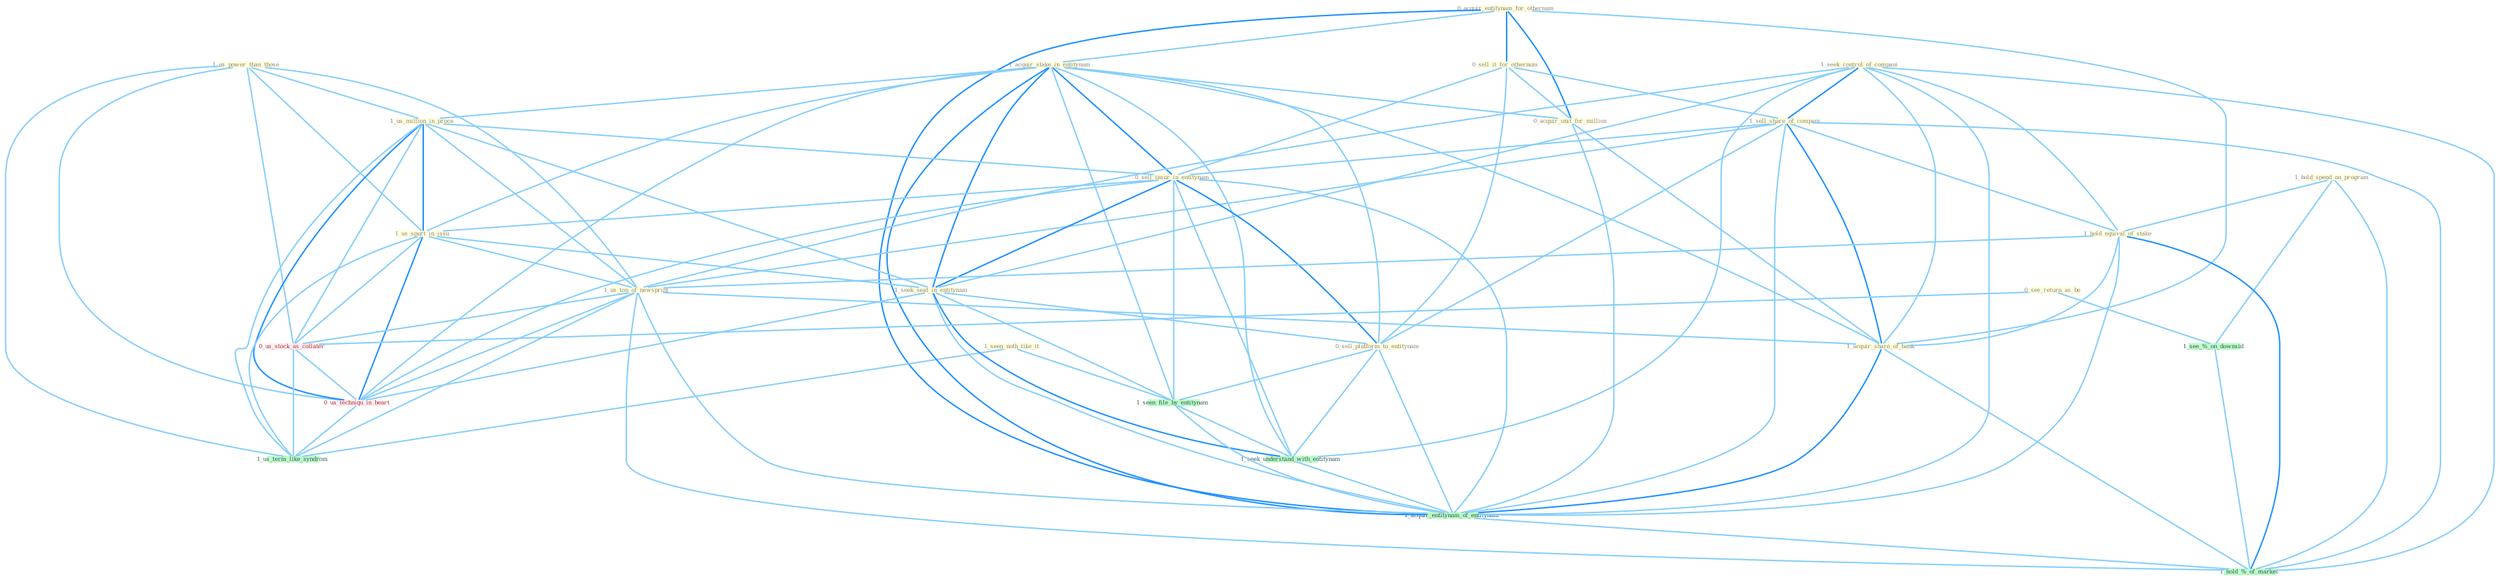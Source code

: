 Graph G{ 
    node
    [shape=polygon,style=filled,width=.5,height=.06,color="#BDFCC9",fixedsize=true,fontsize=4,
    fontcolor="#2f4f4f"];
    {node
    [color="#ffffe0", fontcolor="#8b7d6b"] "0_acquir_entitynam_for_othernum " "0_sell_it_for_othernum " "1_us_power_than_those " "1_hold_spend_on_program " "1_seen_noth_like_it " "1_acquir_stake_in_entitynam " "0_acquir_unit_for_million " "1_us_million_in_proce " "1_seek_control_of_compani " "1_sell_share_of_compani " "0_sell_insur_in_entitynam " "1_hold_equival_of_stake " "1_us_spurt_in_issu " "1_seek_seat_in_entitynam " "0_see_return_as_be " "1_us_ton_of_newsprint " "0_sell_platform_to_entitynam " "1_acquir_share_of_bank "}
{node [color="#fff0f5", fontcolor="#b22222"] "0_us_stock_as_collater " "0_us_techniqu_in_heart "}
edge [color="#B0E2FF"];

	"0_acquir_entitynam_for_othernum " -- "0_sell_it_for_othernum " [w="2", color="#1e90ff" , len=0.8];
	"0_acquir_entitynam_for_othernum " -- "1_acquir_stake_in_entitynam " [w="1", color="#87cefa" ];
	"0_acquir_entitynam_for_othernum " -- "0_acquir_unit_for_million " [w="2", color="#1e90ff" , len=0.8];
	"0_acquir_entitynam_for_othernum " -- "1_acquir_share_of_bank " [w="1", color="#87cefa" ];
	"0_acquir_entitynam_for_othernum " -- "1_acquir_entitynam_of_entitynam " [w="2", color="#1e90ff" , len=0.8];
	"0_sell_it_for_othernum " -- "0_acquir_unit_for_million " [w="1", color="#87cefa" ];
	"0_sell_it_for_othernum " -- "1_sell_share_of_compani " [w="1", color="#87cefa" ];
	"0_sell_it_for_othernum " -- "0_sell_insur_in_entitynam " [w="1", color="#87cefa" ];
	"0_sell_it_for_othernum " -- "0_sell_platform_to_entitynam " [w="1", color="#87cefa" ];
	"1_us_power_than_those " -- "1_us_million_in_proce " [w="1", color="#87cefa" ];
	"1_us_power_than_those " -- "1_us_spurt_in_issu " [w="1", color="#87cefa" ];
	"1_us_power_than_those " -- "1_us_ton_of_newsprint " [w="1", color="#87cefa" ];
	"1_us_power_than_those " -- "0_us_stock_as_collater " [w="1", color="#87cefa" ];
	"1_us_power_than_those " -- "0_us_techniqu_in_heart " [w="1", color="#87cefa" ];
	"1_us_power_than_those " -- "1_us_term_like_syndrom " [w="1", color="#87cefa" ];
	"1_hold_spend_on_program " -- "1_hold_equival_of_stake " [w="1", color="#87cefa" ];
	"1_hold_spend_on_program " -- "1_see_%_on_downsid " [w="1", color="#87cefa" ];
	"1_hold_spend_on_program " -- "1_hold_%_of_market " [w="1", color="#87cefa" ];
	"1_seen_noth_like_it " -- "1_seen_file_by_entitynam " [w="1", color="#87cefa" ];
	"1_seen_noth_like_it " -- "1_us_term_like_syndrom " [w="1", color="#87cefa" ];
	"1_acquir_stake_in_entitynam " -- "0_acquir_unit_for_million " [w="1", color="#87cefa" ];
	"1_acquir_stake_in_entitynam " -- "1_us_million_in_proce " [w="1", color="#87cefa" ];
	"1_acquir_stake_in_entitynam " -- "0_sell_insur_in_entitynam " [w="2", color="#1e90ff" , len=0.8];
	"1_acquir_stake_in_entitynam " -- "1_us_spurt_in_issu " [w="1", color="#87cefa" ];
	"1_acquir_stake_in_entitynam " -- "1_seek_seat_in_entitynam " [w="2", color="#1e90ff" , len=0.8];
	"1_acquir_stake_in_entitynam " -- "0_sell_platform_to_entitynam " [w="1", color="#87cefa" ];
	"1_acquir_stake_in_entitynam " -- "1_acquir_share_of_bank " [w="1", color="#87cefa" ];
	"1_acquir_stake_in_entitynam " -- "1_seen_file_by_entitynam " [w="1", color="#87cefa" ];
	"1_acquir_stake_in_entitynam " -- "1_seek_understand_with_entitynam " [w="1", color="#87cefa" ];
	"1_acquir_stake_in_entitynam " -- "1_acquir_entitynam_of_entitynam " [w="2", color="#1e90ff" , len=0.8];
	"1_acquir_stake_in_entitynam " -- "0_us_techniqu_in_heart " [w="1", color="#87cefa" ];
	"0_acquir_unit_for_million " -- "1_acquir_share_of_bank " [w="1", color="#87cefa" ];
	"0_acquir_unit_for_million " -- "1_acquir_entitynam_of_entitynam " [w="1", color="#87cefa" ];
	"1_us_million_in_proce " -- "0_sell_insur_in_entitynam " [w="1", color="#87cefa" ];
	"1_us_million_in_proce " -- "1_us_spurt_in_issu " [w="2", color="#1e90ff" , len=0.8];
	"1_us_million_in_proce " -- "1_seek_seat_in_entitynam " [w="1", color="#87cefa" ];
	"1_us_million_in_proce " -- "1_us_ton_of_newsprint " [w="1", color="#87cefa" ];
	"1_us_million_in_proce " -- "0_us_stock_as_collater " [w="1", color="#87cefa" ];
	"1_us_million_in_proce " -- "0_us_techniqu_in_heart " [w="2", color="#1e90ff" , len=0.8];
	"1_us_million_in_proce " -- "1_us_term_like_syndrom " [w="1", color="#87cefa" ];
	"1_seek_control_of_compani " -- "1_sell_share_of_compani " [w="2", color="#1e90ff" , len=0.8];
	"1_seek_control_of_compani " -- "1_hold_equival_of_stake " [w="1", color="#87cefa" ];
	"1_seek_control_of_compani " -- "1_seek_seat_in_entitynam " [w="1", color="#87cefa" ];
	"1_seek_control_of_compani " -- "1_us_ton_of_newsprint " [w="1", color="#87cefa" ];
	"1_seek_control_of_compani " -- "1_acquir_share_of_bank " [w="1", color="#87cefa" ];
	"1_seek_control_of_compani " -- "1_seek_understand_with_entitynam " [w="1", color="#87cefa" ];
	"1_seek_control_of_compani " -- "1_acquir_entitynam_of_entitynam " [w="1", color="#87cefa" ];
	"1_seek_control_of_compani " -- "1_hold_%_of_market " [w="1", color="#87cefa" ];
	"1_sell_share_of_compani " -- "0_sell_insur_in_entitynam " [w="1", color="#87cefa" ];
	"1_sell_share_of_compani " -- "1_hold_equival_of_stake " [w="1", color="#87cefa" ];
	"1_sell_share_of_compani " -- "1_us_ton_of_newsprint " [w="1", color="#87cefa" ];
	"1_sell_share_of_compani " -- "0_sell_platform_to_entitynam " [w="1", color="#87cefa" ];
	"1_sell_share_of_compani " -- "1_acquir_share_of_bank " [w="2", color="#1e90ff" , len=0.8];
	"1_sell_share_of_compani " -- "1_acquir_entitynam_of_entitynam " [w="1", color="#87cefa" ];
	"1_sell_share_of_compani " -- "1_hold_%_of_market " [w="1", color="#87cefa" ];
	"0_sell_insur_in_entitynam " -- "1_us_spurt_in_issu " [w="1", color="#87cefa" ];
	"0_sell_insur_in_entitynam " -- "1_seek_seat_in_entitynam " [w="2", color="#1e90ff" , len=0.8];
	"0_sell_insur_in_entitynam " -- "0_sell_platform_to_entitynam " [w="2", color="#1e90ff" , len=0.8];
	"0_sell_insur_in_entitynam " -- "1_seen_file_by_entitynam " [w="1", color="#87cefa" ];
	"0_sell_insur_in_entitynam " -- "1_seek_understand_with_entitynam " [w="1", color="#87cefa" ];
	"0_sell_insur_in_entitynam " -- "1_acquir_entitynam_of_entitynam " [w="1", color="#87cefa" ];
	"0_sell_insur_in_entitynam " -- "0_us_techniqu_in_heart " [w="1", color="#87cefa" ];
	"1_hold_equival_of_stake " -- "1_us_ton_of_newsprint " [w="1", color="#87cefa" ];
	"1_hold_equival_of_stake " -- "1_acquir_share_of_bank " [w="1", color="#87cefa" ];
	"1_hold_equival_of_stake " -- "1_acquir_entitynam_of_entitynam " [w="1", color="#87cefa" ];
	"1_hold_equival_of_stake " -- "1_hold_%_of_market " [w="2", color="#1e90ff" , len=0.8];
	"1_us_spurt_in_issu " -- "1_seek_seat_in_entitynam " [w="1", color="#87cefa" ];
	"1_us_spurt_in_issu " -- "1_us_ton_of_newsprint " [w="1", color="#87cefa" ];
	"1_us_spurt_in_issu " -- "0_us_stock_as_collater " [w="1", color="#87cefa" ];
	"1_us_spurt_in_issu " -- "0_us_techniqu_in_heart " [w="2", color="#1e90ff" , len=0.8];
	"1_us_spurt_in_issu " -- "1_us_term_like_syndrom " [w="1", color="#87cefa" ];
	"1_seek_seat_in_entitynam " -- "0_sell_platform_to_entitynam " [w="1", color="#87cefa" ];
	"1_seek_seat_in_entitynam " -- "1_seen_file_by_entitynam " [w="1", color="#87cefa" ];
	"1_seek_seat_in_entitynam " -- "1_seek_understand_with_entitynam " [w="2", color="#1e90ff" , len=0.8];
	"1_seek_seat_in_entitynam " -- "1_acquir_entitynam_of_entitynam " [w="1", color="#87cefa" ];
	"1_seek_seat_in_entitynam " -- "0_us_techniqu_in_heart " [w="1", color="#87cefa" ];
	"0_see_return_as_be " -- "0_us_stock_as_collater " [w="1", color="#87cefa" ];
	"0_see_return_as_be " -- "1_see_%_on_downsid " [w="1", color="#87cefa" ];
	"1_us_ton_of_newsprint " -- "1_acquir_share_of_bank " [w="1", color="#87cefa" ];
	"1_us_ton_of_newsprint " -- "0_us_stock_as_collater " [w="1", color="#87cefa" ];
	"1_us_ton_of_newsprint " -- "1_acquir_entitynam_of_entitynam " [w="1", color="#87cefa" ];
	"1_us_ton_of_newsprint " -- "0_us_techniqu_in_heart " [w="1", color="#87cefa" ];
	"1_us_ton_of_newsprint " -- "1_us_term_like_syndrom " [w="1", color="#87cefa" ];
	"1_us_ton_of_newsprint " -- "1_hold_%_of_market " [w="1", color="#87cefa" ];
	"0_sell_platform_to_entitynam " -- "1_seen_file_by_entitynam " [w="1", color="#87cefa" ];
	"0_sell_platform_to_entitynam " -- "1_seek_understand_with_entitynam " [w="1", color="#87cefa" ];
	"0_sell_platform_to_entitynam " -- "1_acquir_entitynam_of_entitynam " [w="1", color="#87cefa" ];
	"1_acquir_share_of_bank " -- "1_acquir_entitynam_of_entitynam " [w="2", color="#1e90ff" , len=0.8];
	"1_acquir_share_of_bank " -- "1_hold_%_of_market " [w="1", color="#87cefa" ];
	"1_seen_file_by_entitynam " -- "1_seek_understand_with_entitynam " [w="1", color="#87cefa" ];
	"1_seen_file_by_entitynam " -- "1_acquir_entitynam_of_entitynam " [w="1", color="#87cefa" ];
	"0_us_stock_as_collater " -- "0_us_techniqu_in_heart " [w="1", color="#87cefa" ];
	"0_us_stock_as_collater " -- "1_us_term_like_syndrom " [w="1", color="#87cefa" ];
	"1_seek_understand_with_entitynam " -- "1_acquir_entitynam_of_entitynam " [w="1", color="#87cefa" ];
	"1_acquir_entitynam_of_entitynam " -- "1_hold_%_of_market " [w="1", color="#87cefa" ];
	"0_us_techniqu_in_heart " -- "1_us_term_like_syndrom " [w="1", color="#87cefa" ];
	"1_see_%_on_downsid " -- "1_hold_%_of_market " [w="1", color="#87cefa" ];
}
